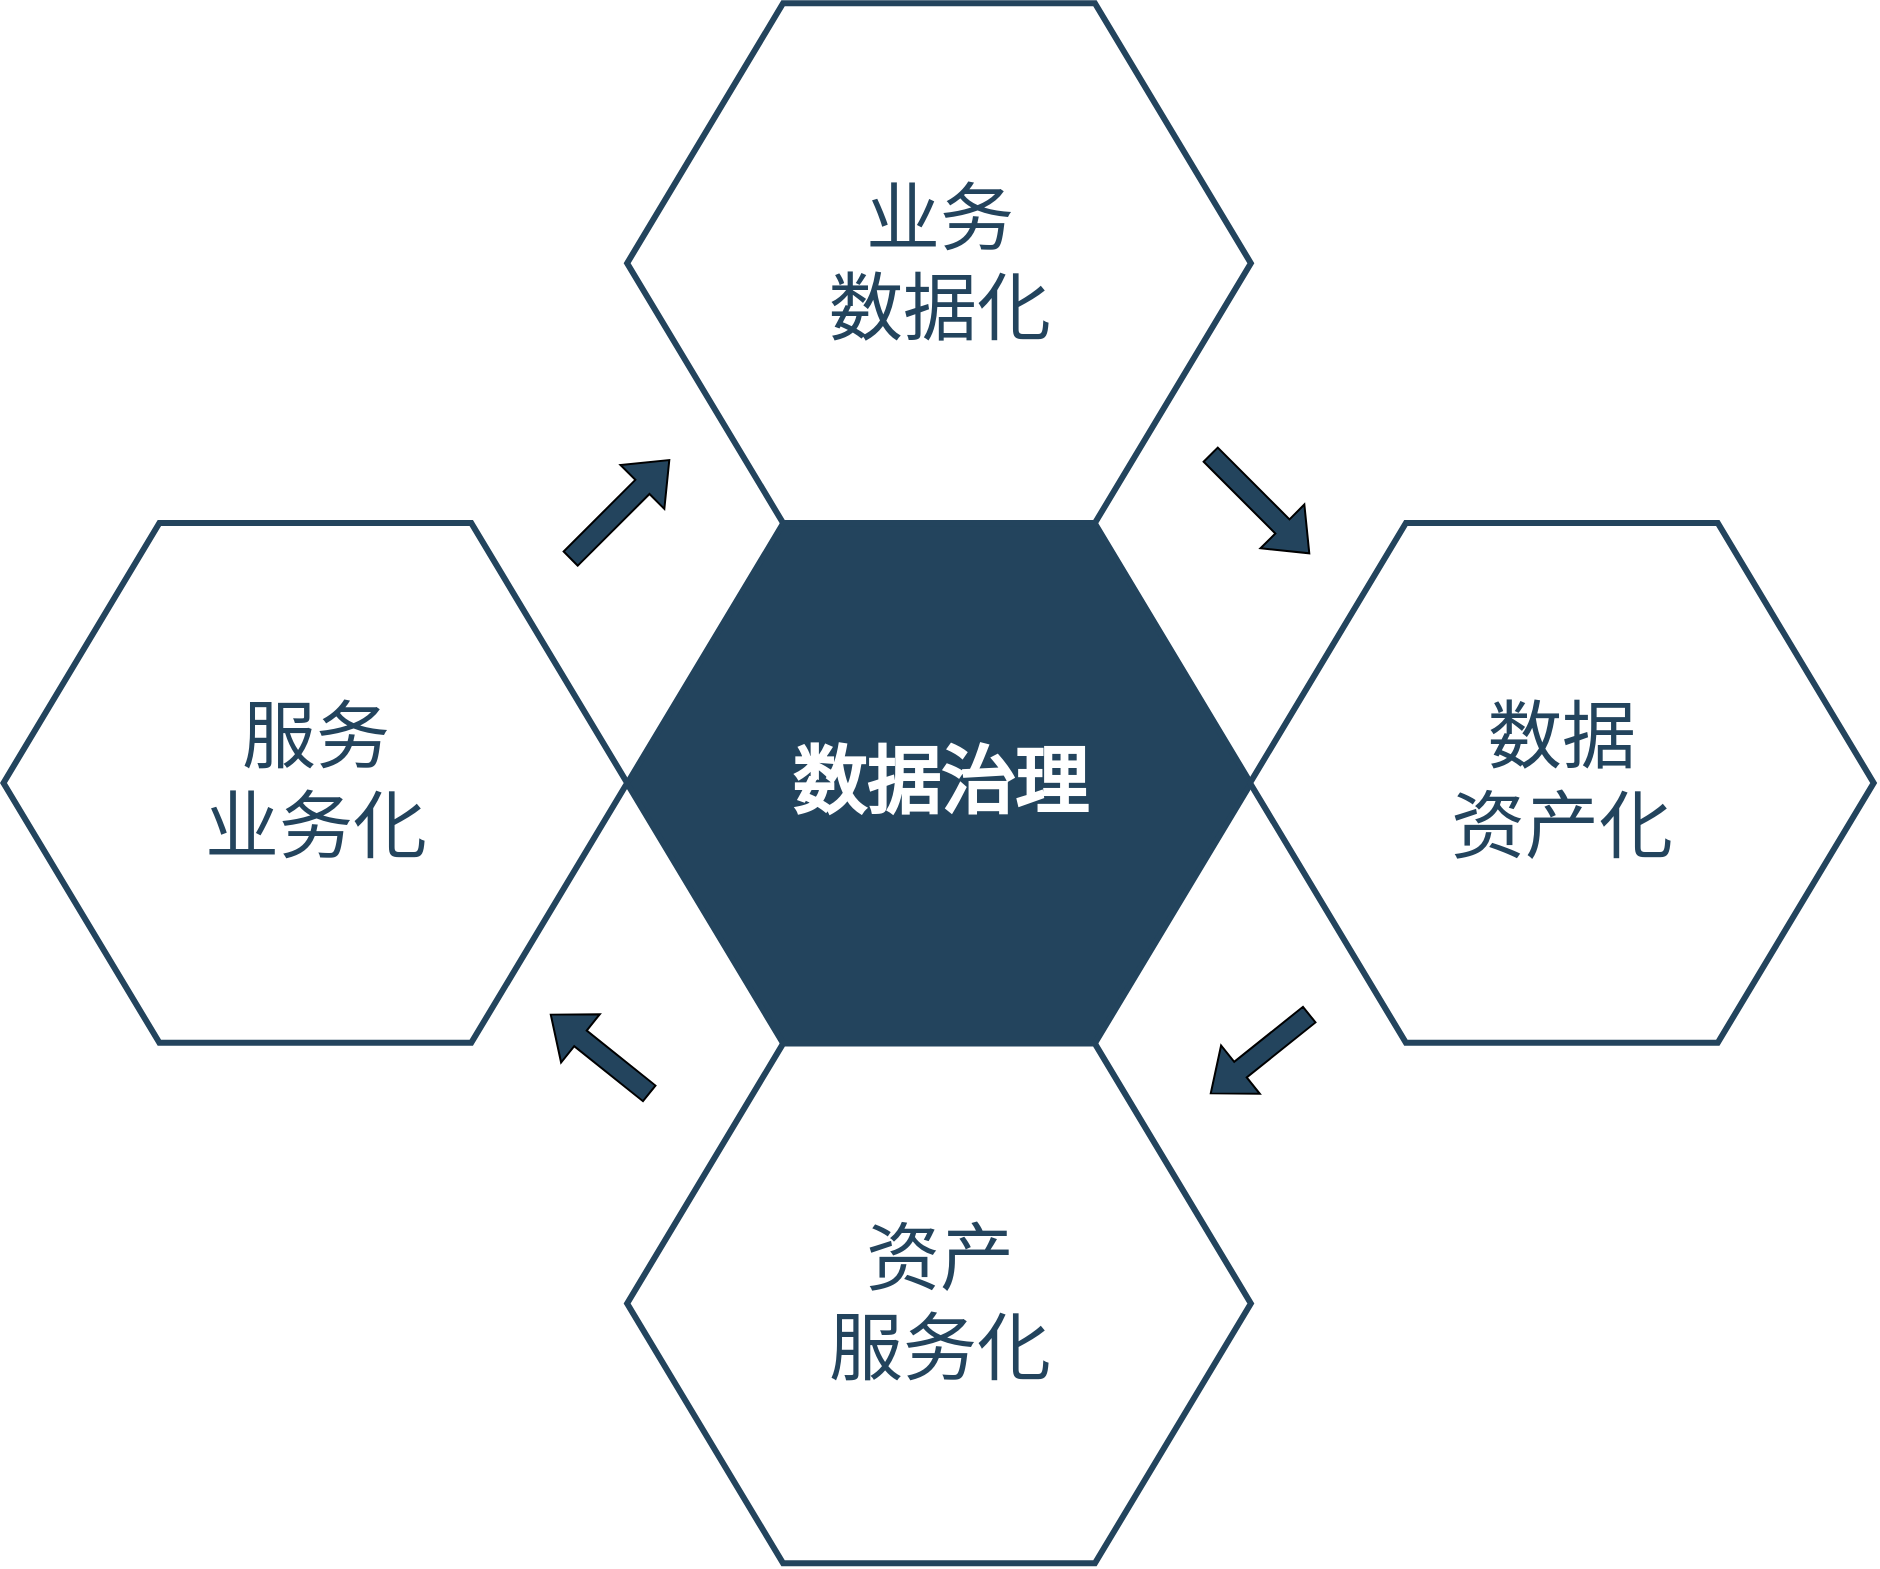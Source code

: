 <mxfile version="21.7.5" type="github">
  <diagram id="07fea595-8f29-1299-0266-81d95cde20df" name="Page-1">
    <mxGraphModel dx="1406" dy="-1668" grid="1" gridSize="10" guides="1" tooltips="1" connect="1" arrows="1" fold="1" page="1" pageScale="1" pageWidth="1169" pageHeight="827" background="none" math="0" shadow="0">
      <root>
        <mxCell id="0" />
        <mxCell id="1" parent="0" />
        <mxCell id="644" value="&lt;font color=&quot;#ffffff&quot; style=&quot;font-size: 37px;&quot;&gt;&lt;span style=&quot;font-size: 37px;&quot;&gt;&lt;b style=&quot;font-size: 37px;&quot;&gt;数据治理&lt;/b&gt;&lt;/span&gt;&lt;/font&gt;" style="shape=hexagon;perimeter=hexagonPerimeter2;whiteSpace=wrap;html=1;shadow=0;labelBackgroundColor=none;strokeColor=#23445D;fillColor=#23445D;gradientColor=none;fontFamily=Helvetica;fontSize=37;fontColor=#23445d;align=center;strokeWidth=3;" parent="1" vertex="1">
          <mxGeometry x="428.579" y="2764.798" width="311.842" height="259.868" as="geometry" />
        </mxCell>
        <mxCell id="645" value="" style="triangle;whiteSpace=wrap;html=1;shadow=0;labelBackgroundColor=none;strokeColor=none;fillColor=#FFFFFF;fontFamily=Helvetica;fontSize=17;fontColor=#23445d;align=center;rotation=90;gradientColor=none;flipV=1;flipH=1;opacity=20;" parent="1" vertex="1">
          <mxGeometry x="309.5" y="2782.667" width="72" height="152" as="geometry" />
        </mxCell>
        <mxCell id="646" value="&lt;font style=&quot;font-size: 37px;&quot;&gt;业务&lt;br style=&quot;font-size: 37px;&quot;&gt;数据化&lt;/font&gt;" style="shape=hexagon;perimeter=hexagonPerimeter2;whiteSpace=wrap;html=1;shadow=0;labelBackgroundColor=none;strokeColor=#23445D;fillColor=#ffffff;gradientColor=none;fontFamily=Helvetica;fontSize=37;fontColor=#23445D;align=center;strokeWidth=3;" parent="1" vertex="1">
          <mxGeometry x="428.579" y="2504.667" width="311.842" height="259.868" as="geometry" />
        </mxCell>
        <mxCell id="648" value="&lt;font style=&quot;font-size: 37px;&quot;&gt;数据&lt;br style=&quot;font-size: 37px;&quot;&gt;资产化&lt;/font&gt;" style="shape=hexagon;perimeter=hexagonPerimeter2;whiteSpace=wrap;html=1;shadow=0;labelBackgroundColor=none;strokeColor=#23445D;fillColor=#FFFFFF;gradientColor=none;fontFamily=Helvetica;fontSize=37;fontColor=#23445d;align=center;strokeWidth=3;" parent="1" vertex="1">
          <mxGeometry x="739.998" y="2764.535" width="311.842" height="259.868" as="geometry" />
        </mxCell>
        <mxCell id="649" value="&lt;font style=&quot;font-size: 37px;&quot;&gt;资产&lt;br style=&quot;font-size: 37px;&quot;&gt;服务化&lt;/font&gt;" style="shape=hexagon;perimeter=hexagonPerimeter2;whiteSpace=wrap;html=1;shadow=0;labelBackgroundColor=none;strokeColor=#23445D;fillColor=#FFFFFF;gradientColor=none;fontFamily=Helvetica;fontSize=37;fontColor=#23445d;align=center;strokeWidth=3;" parent="1" vertex="1">
          <mxGeometry x="428.579" y="3024.798" width="311.842" height="259.868" as="geometry" />
        </mxCell>
        <mxCell id="651" value="&lt;font style=&quot;font-size: 37px;&quot;&gt;服务&lt;br style=&quot;font-size: 37px;&quot;&gt;业务化&lt;br style=&quot;font-size: 37px;&quot;&gt;&lt;/font&gt;" style="shape=hexagon;perimeter=hexagonPerimeter2;whiteSpace=wrap;html=1;shadow=0;labelBackgroundColor=none;strokeColor=#23445D;fillColor=#ffffff;gradientColor=none;fontFamily=Helvetica;fontSize=37;fontColor=#23445D;align=center;strokeWidth=3;" parent="1" vertex="1">
          <mxGeometry x="116.74" y="2764.54" width="311.842" height="259.868" as="geometry" />
        </mxCell>
        <mxCell id="ly6Jiqgfz2qiB4Dlfhox-658" value="" style="shape=flexArrow;endArrow=classic;html=1;rounded=0;fillColor=#23445d;" edge="1" parent="1">
          <mxGeometry width="50" height="50" relative="1" as="geometry">
            <mxPoint x="400" y="2782.67" as="sourcePoint" />
            <mxPoint x="450" y="2732.67" as="targetPoint" />
          </mxGeometry>
        </mxCell>
        <mxCell id="ly6Jiqgfz2qiB4Dlfhox-660" value="" style="shape=flexArrow;endArrow=classic;html=1;rounded=0;fillColor=#23445d;" edge="1" parent="1">
          <mxGeometry width="50" height="50" relative="1" as="geometry">
            <mxPoint x="720" y="2730" as="sourcePoint" />
            <mxPoint x="770" y="2780" as="targetPoint" />
          </mxGeometry>
        </mxCell>
        <mxCell id="ly6Jiqgfz2qiB4Dlfhox-661" value="" style="shape=flexArrow;endArrow=classic;html=1;rounded=0;fillColor=#23445d;" edge="1" parent="1">
          <mxGeometry width="50" height="50" relative="1" as="geometry">
            <mxPoint x="440" y="3050" as="sourcePoint" />
            <mxPoint x="390" y="3010" as="targetPoint" />
          </mxGeometry>
        </mxCell>
        <mxCell id="ly6Jiqgfz2qiB4Dlfhox-662" value="" style="shape=flexArrow;endArrow=classic;html=1;rounded=0;fillColor=#23445d;" edge="1" parent="1">
          <mxGeometry width="50" height="50" relative="1" as="geometry">
            <mxPoint x="770" y="3010" as="sourcePoint" />
            <mxPoint x="720" y="3050" as="targetPoint" />
          </mxGeometry>
        </mxCell>
      </root>
    </mxGraphModel>
  </diagram>
</mxfile>
